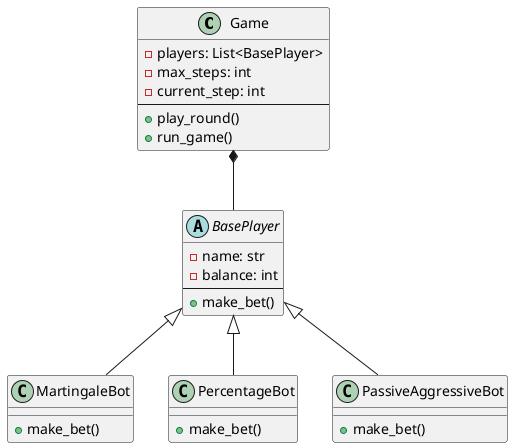 @startuml

class Game {
    - players: List<BasePlayer>
    - max_steps: int
    - current_step: int
    --
    + play_round()
    + run_game()
}

abstract class BasePlayer {
    - name: str
    - balance: int
    --
    + make_bet()
}

class MartingaleBot {
    + make_bet()
}

class PercentageBot {
    + make_bet()
}

class PassiveAggressiveBot {
    + make_bet()
}

Game *-- BasePlayer
BasePlayer <|-- MartingaleBot
BasePlayer <|-- PercentageBot
BasePlayer <|-- PassiveAggressiveBot

@enduml

